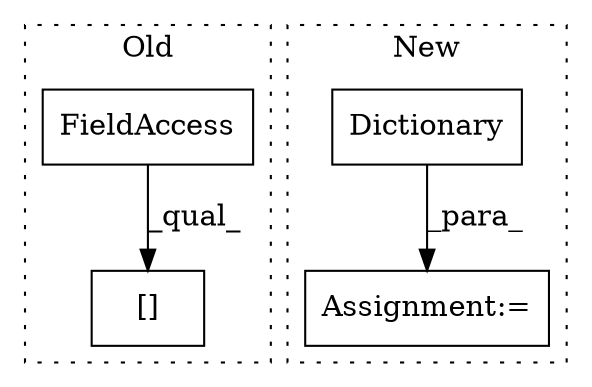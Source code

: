 digraph G {
subgraph cluster0 {
1 [label="[]" a="2" s="256,272" l="9,1" shape="box"];
3 [label="FieldAccess" a="22" s="256" l="8" shape="box"];
label = "Old";
style="dotted";
}
subgraph cluster1 {
2 [label="Dictionary" a="32" s="385,419" l="11,1" shape="box"];
4 [label="Assignment:=" a="7" s="384" l="1" shape="box"];
label = "New";
style="dotted";
}
2 -> 4 [label="_para_"];
3 -> 1 [label="_qual_"];
}